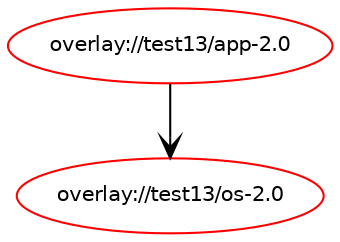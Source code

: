 digraph prolog {

newrank=true;
concentrate=true;
compound=true;
graph [rankdir=TD];#, ranksep=2.5, nodesep=0.2];
edge  [arrowhead=vee];
node  [fontname=Helvetica,fontsize=10];

"overlay://test13/app-2.0" [color=red, href="../test13/app-2.0-depend.svg"];
"overlay://test13/app-2.0" -> "overlay://test13/os-2.0"
"overlay://test13/os-2.0" [color=red, href="../test13/os-2.0-depend.svg"];
}
